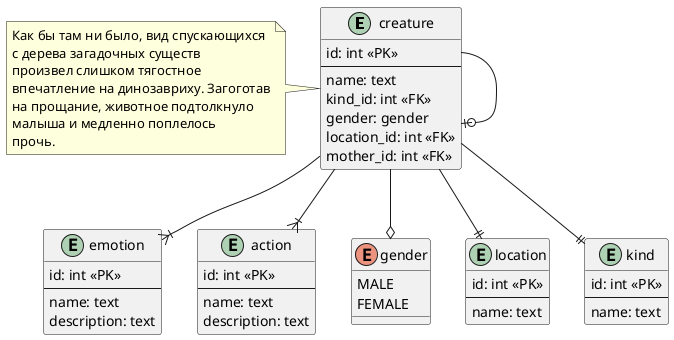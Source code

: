 @startuml Lab 1 Entity-Relation Diagram

entity creature {
    id: int <<PK>>
    --
    name: text
    kind_id: int <<FK>>
    gender: gender
    location_id: int <<FK>>
    mother_id: int <<FK>>
}

entity emotion {
    id: int <<PK>>
    --
    name: text
    description: text
}

entity action {
    id: int <<PK>>
    --
    name: text
    description: text
}

enum gender {
    MALE
    FEMALE
}

entity location {
    id: int <<PK>>
    --
    name: text
}

entity kind {
    id: int <<PK>>
    --
    name: text
}

creature --||kind
creature --o gender
creature --||location
creature --|{ emotion
creature --|{ action
creature --o| creature

note left of creature
  Как бы там ни было, вид спускающихся 
  с дерева загадочных существ
  произвел слишком тягостное 
  впечатление на динозавриху. Загоготав
  на прощание, животное подтолкнуло 
  малыша и медленно поплелось
  прочь. 
end note

@enduml